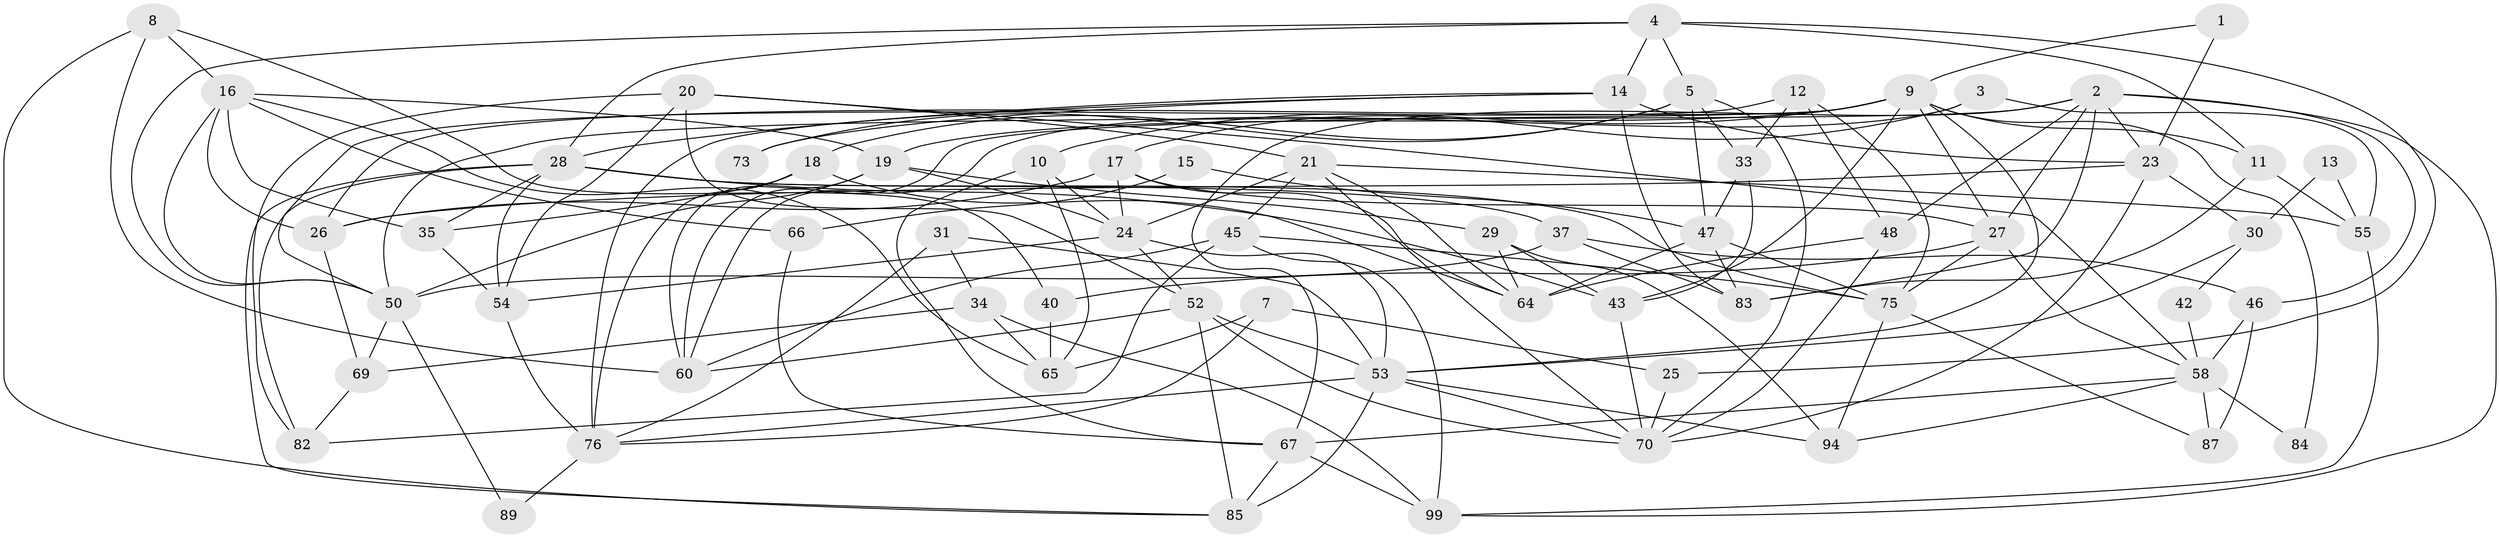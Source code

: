 // original degree distribution, {2: 0.12, 7: 0.04, 3: 0.29, 5: 0.19, 4: 0.26, 6: 0.09, 8: 0.01}
// Generated by graph-tools (version 1.1) at 2025/39/02/21/25 10:39:00]
// undirected, 64 vertices, 157 edges
graph export_dot {
graph [start="1"]
  node [color=gray90,style=filled];
  1;
  2 [super="+6"];
  3;
  4 [super="+78"];
  5 [super="+74"];
  7;
  8;
  9 [super="+57"];
  10;
  11 [super="+81"];
  12;
  13;
  14 [super="+98"];
  15;
  16 [super="+41"];
  17 [super="+77"];
  18 [super="+22"];
  19 [super="+39"];
  20 [super="+36"];
  21 [super="+32"];
  23 [super="+38"];
  24 [super="+71"];
  25;
  26 [super="+93"];
  27 [super="+63"];
  28 [super="+80"];
  29;
  30 [super="+61"];
  31;
  33 [super="+49"];
  34 [super="+56"];
  35 [super="+62"];
  37;
  40 [super="+44"];
  42;
  43 [super="+88"];
  45 [super="+51"];
  46 [super="+59"];
  47;
  48;
  50 [super="+91"];
  52 [super="+96"];
  53 [super="+97"];
  54;
  55 [super="+90"];
  58 [super="+100"];
  60;
  64;
  65;
  66;
  67 [super="+68"];
  69;
  70 [super="+72"];
  73;
  75 [super="+86"];
  76 [super="+79"];
  82;
  83 [super="+92"];
  84;
  85 [super="+95"];
  87;
  89;
  94;
  99;
  1 -- 9;
  1 -- 23;
  2 -- 99;
  2 -- 23;
  2 -- 46 [weight=2];
  2 -- 48;
  2 -- 67;
  2 -- 27;
  2 -- 50;
  2 -- 83;
  3 -- 17;
  3 -- 60;
  3 -- 55;
  4 -- 14;
  4 -- 25;
  4 -- 50;
  4 -- 5;
  4 -- 11;
  4 -- 28;
  5 -- 18;
  5 -- 73;
  5 -- 70;
  5 -- 47;
  5 -- 33;
  7 -- 76;
  7 -- 25;
  7 -- 65;
  8 -- 85;
  8 -- 40;
  8 -- 60;
  8 -- 16;
  9 -- 11;
  9 -- 27;
  9 -- 60;
  9 -- 84;
  9 -- 53;
  9 -- 10;
  9 -- 43;
  9 -- 19;
  9 -- 26;
  10 -- 67;
  10 -- 24;
  10 -- 65;
  11 -- 55;
  11 -- 83;
  12 -- 48;
  12 -- 33;
  12 -- 75;
  12 -- 50;
  13 -- 30;
  13 -- 55;
  14 -- 23 [weight=2];
  14 -- 83;
  14 -- 73;
  14 -- 76;
  14 -- 28;
  15 -- 47;
  15 -- 66;
  16 -- 26;
  16 -- 35;
  16 -- 66;
  16 -- 65;
  16 -- 50;
  16 -- 19;
  17 -- 24;
  17 -- 64;
  17 -- 27;
  17 -- 26;
  18 -- 76 [weight=2];
  18 -- 64;
  18 -- 35;
  19 -- 24;
  19 -- 50;
  19 -- 60;
  19 -- 29;
  20 -- 82;
  20 -- 52;
  20 -- 21;
  20 -- 58;
  20 -- 54;
  21 -- 64;
  21 -- 45;
  21 -- 70;
  21 -- 55;
  21 -- 24;
  23 -- 30 [weight=2];
  23 -- 26;
  23 -- 70;
  24 -- 54;
  24 -- 53;
  24 -- 52;
  25 -- 70;
  26 -- 69;
  27 -- 75;
  27 -- 58;
  27 -- 40;
  28 -- 82;
  28 -- 85;
  28 -- 37;
  28 -- 54;
  28 -- 75;
  28 -- 43;
  28 -- 35;
  29 -- 43;
  29 -- 94;
  29 -- 64;
  30 -- 42;
  30 -- 53;
  31 -- 76;
  31 -- 53;
  31 -- 34;
  33 -- 43;
  33 -- 47;
  34 -- 65;
  34 -- 99;
  34 -- 69;
  35 -- 54;
  37 -- 83;
  37 -- 50;
  37 -- 46;
  40 -- 65;
  42 -- 58;
  43 -- 70;
  45 -- 60;
  45 -- 82;
  45 -- 75;
  45 -- 99;
  46 -- 87 [weight=2];
  46 -- 58;
  47 -- 64;
  47 -- 75;
  47 -- 83;
  48 -- 70;
  48 -- 64;
  50 -- 69;
  50 -- 89;
  52 -- 60;
  52 -- 53;
  52 -- 85;
  52 -- 70;
  53 -- 94;
  53 -- 70;
  53 -- 76;
  53 -- 85;
  54 -- 76;
  55 -- 99;
  58 -- 84;
  58 -- 87;
  58 -- 94;
  58 -- 67;
  66 -- 67;
  67 -- 85;
  67 -- 99;
  69 -- 82;
  75 -- 87;
  75 -- 94;
  76 -- 89;
}
